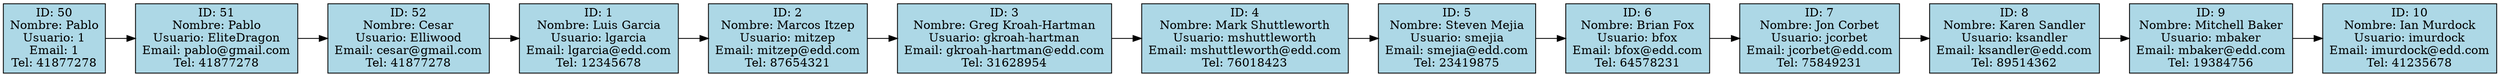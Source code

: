 digraph G {
  node [shape=record, style=filled, fillcolor=lightblue];
  rankdir=LR;
  "1" [label="ID: 50\nNombre: Pablo\nUsuario: 1\nEmail: 1\nTel: 41877278"];
  "1" -> "pablo@gmail.com";
  "pablo@gmail.com" [label="ID: 51\nNombre: Pablo\nUsuario: EliteDragon\nEmail: pablo@gmail.com\nTel: 41877278"];
  "pablo@gmail.com" -> "cesar@gmail.com";
  "cesar@gmail.com" [label="ID: 52\nNombre: Cesar\nUsuario: Elliwood\nEmail: cesar@gmail.com\nTel: 41877278"];
  "cesar@gmail.com" -> "lgarcia@edd.com";
  "lgarcia@edd.com" [label="ID: 1\nNombre: Luis Garcia\nUsuario: lgarcia\nEmail: lgarcia@edd.com\nTel: 12345678"];
  "lgarcia@edd.com" -> "mitzep@edd.com";
  "mitzep@edd.com" [label="ID: 2\nNombre: Marcos Itzep\nUsuario: mitzep\nEmail: mitzep@edd.com\nTel: 87654321"];
  "mitzep@edd.com" -> "gkroah-hartman@edd.com";
  "gkroah-hartman@edd.com" [label="ID: 3\nNombre: Greg Kroah-Hartman\nUsuario: gkroah-hartman\nEmail: gkroah-hartman@edd.com\nTel: 31628954"];
  "gkroah-hartman@edd.com" -> "mshuttleworth@edd.com";
  "mshuttleworth@edd.com" [label="ID: 4\nNombre: Mark Shuttleworth\nUsuario: mshuttleworth\nEmail: mshuttleworth@edd.com\nTel: 76018423"];
  "mshuttleworth@edd.com" -> "smejia@edd.com";
  "smejia@edd.com" [label="ID: 5\nNombre: Steven Mejia\nUsuario: smejia\nEmail: smejia@edd.com\nTel: 23419875"];
  "smejia@edd.com" -> "bfox@edd.com";
  "bfox@edd.com" [label="ID: 6\nNombre: Brian Fox\nUsuario: bfox\nEmail: bfox@edd.com\nTel: 64578231"];
  "bfox@edd.com" -> "jcorbet@edd.com";
  "jcorbet@edd.com" [label="ID: 7\nNombre: Jon Corbet\nUsuario: jcorbet\nEmail: jcorbet@edd.com\nTel: 75849231"];
  "jcorbet@edd.com" -> "ksandler@edd.com";
  "ksandler@edd.com" [label="ID: 8\nNombre: Karen Sandler\nUsuario: ksandler\nEmail: ksandler@edd.com\nTel: 89514362"];
  "ksandler@edd.com" -> "mbaker@edd.com";
  "mbaker@edd.com" [label="ID: 9\nNombre: Mitchell Baker\nUsuario: mbaker\nEmail: mbaker@edd.com\nTel: 19384756"];
  "mbaker@edd.com" -> "imurdock@edd.com";
  "imurdock@edd.com" [label="ID: 10\nNombre: Ian Murdock\nUsuario: imurdock\nEmail: imurdock@edd.com\nTel: 41235678"];
}
